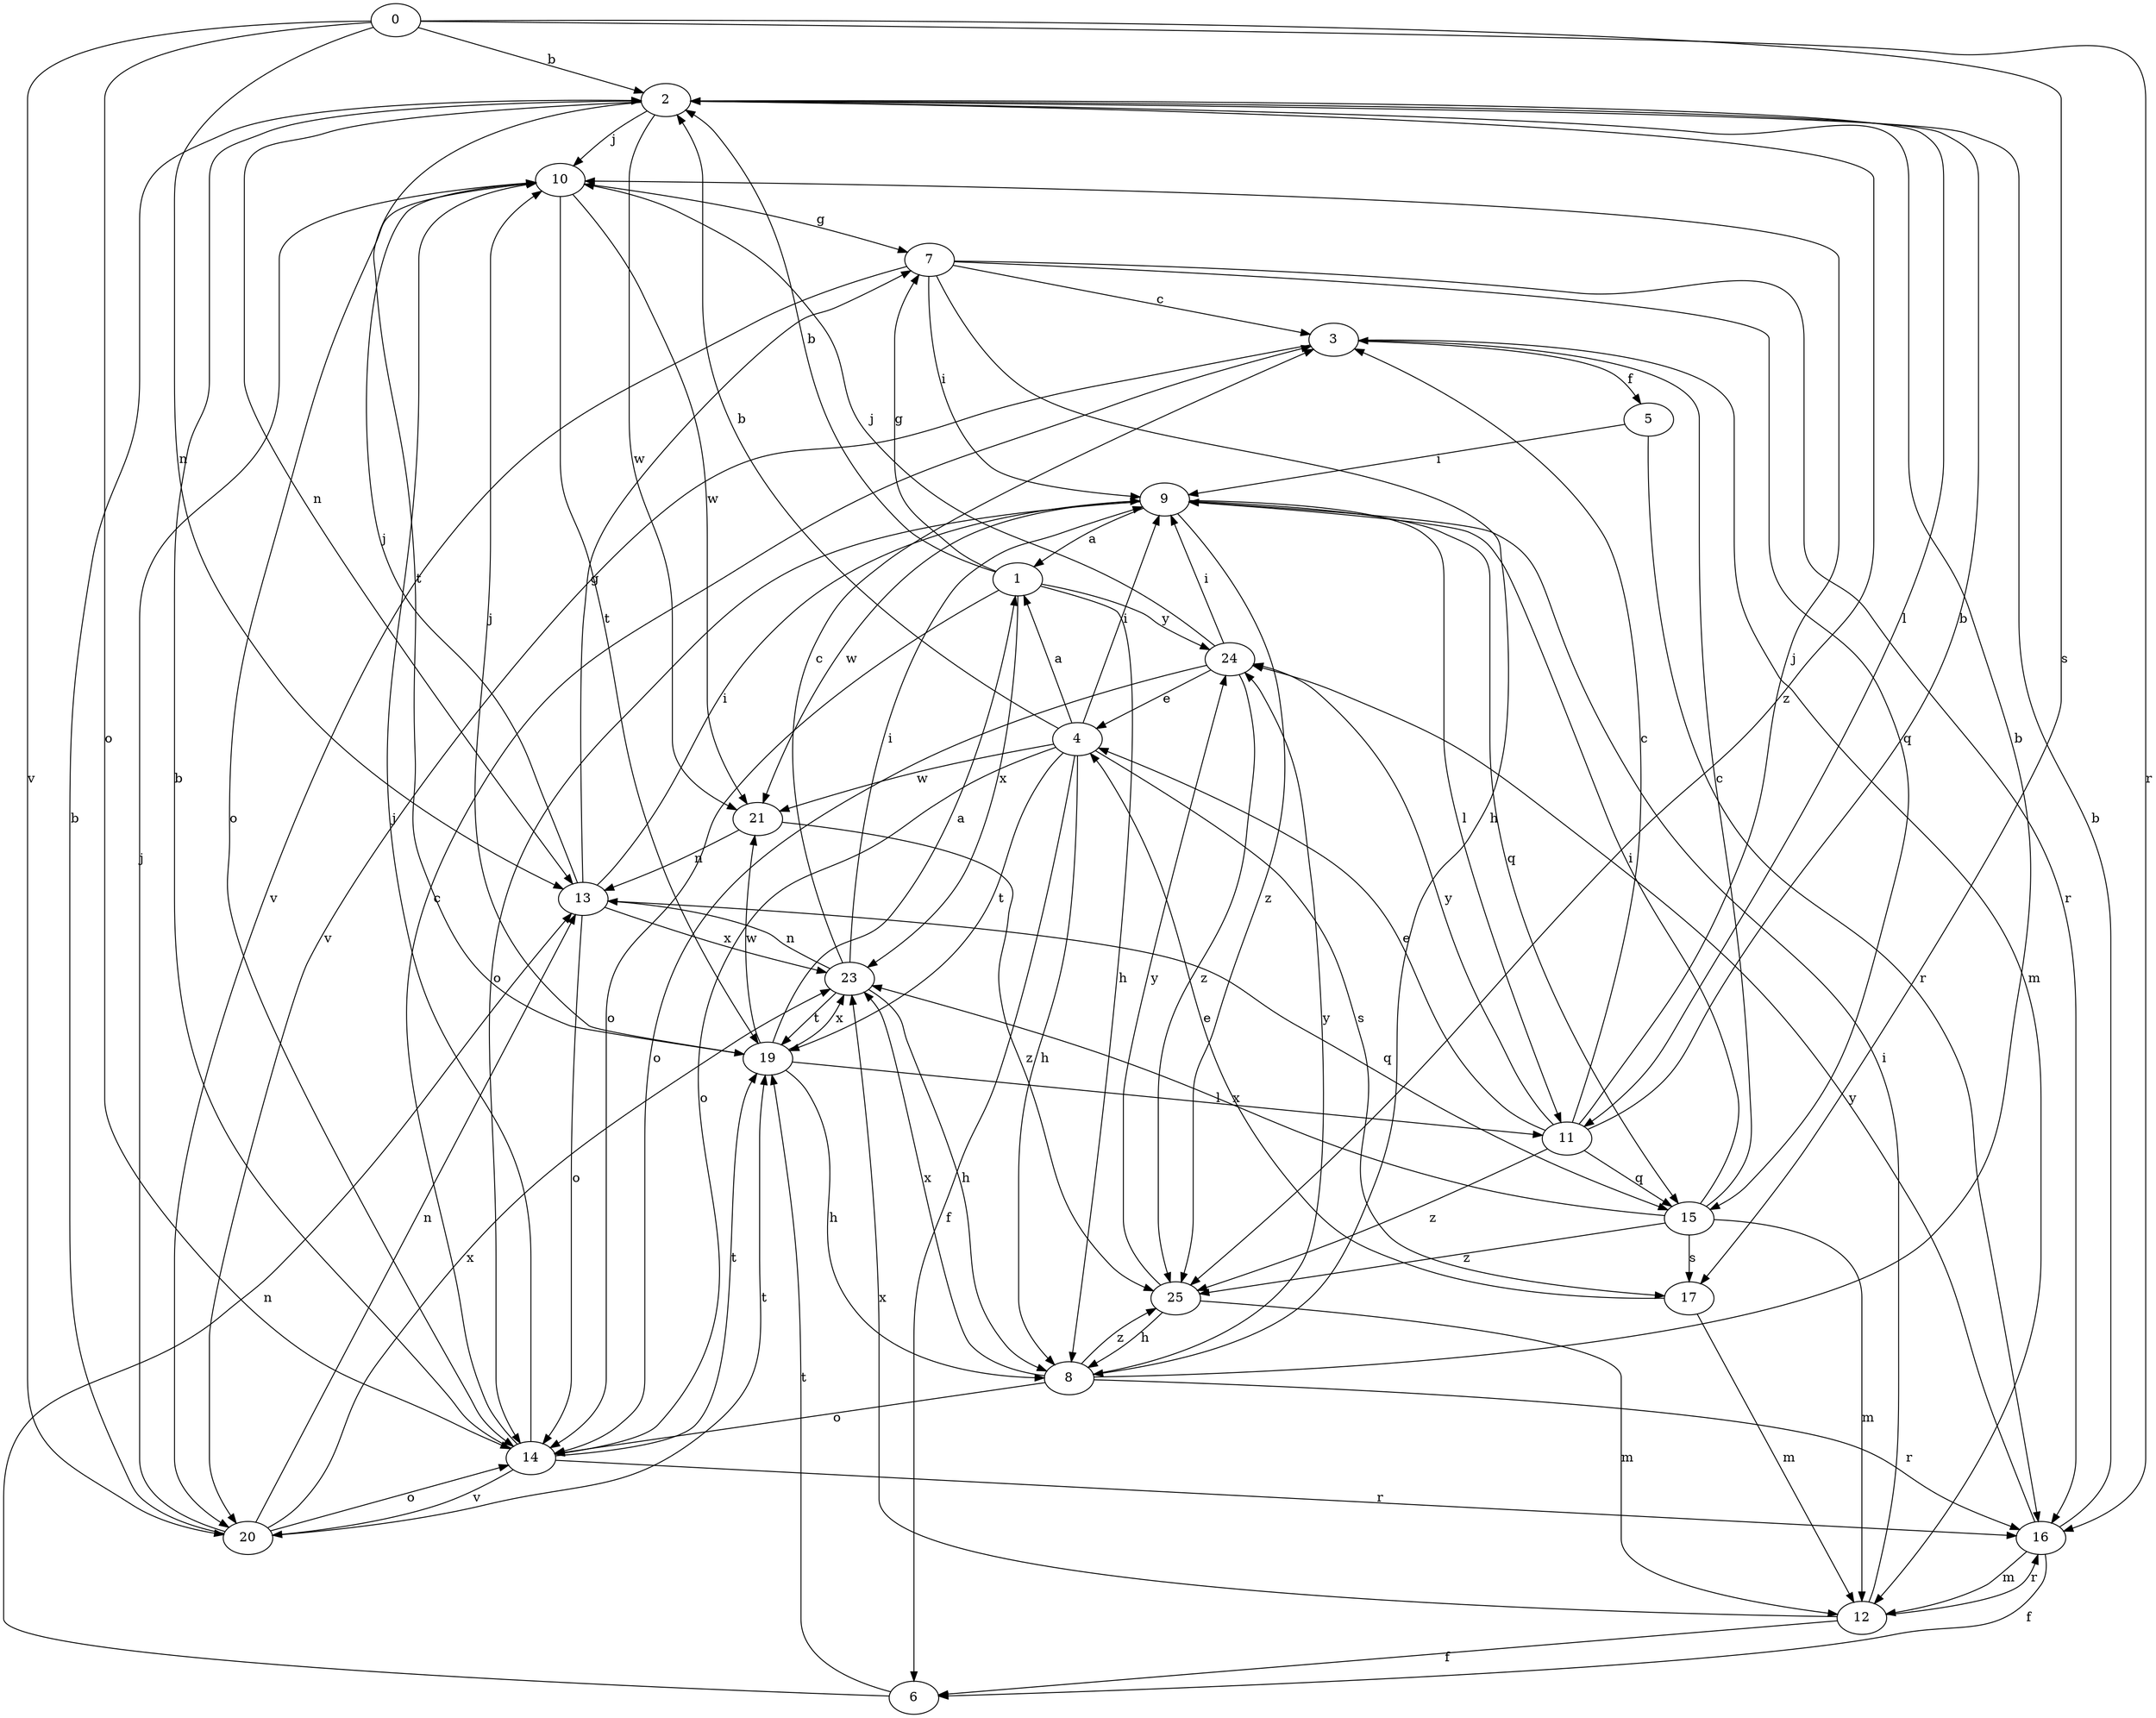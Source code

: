 strict digraph  {
0;
1;
2;
3;
4;
5;
6;
7;
8;
9;
10;
11;
12;
13;
14;
15;
16;
17;
19;
20;
21;
23;
24;
25;
0 -> 2  [label=b];
0 -> 13  [label=n];
0 -> 14  [label=o];
0 -> 16  [label=r];
0 -> 17  [label=s];
0 -> 20  [label=v];
1 -> 2  [label=b];
1 -> 7  [label=g];
1 -> 8  [label=h];
1 -> 14  [label=o];
1 -> 23  [label=x];
1 -> 24  [label=y];
2 -> 10  [label=j];
2 -> 11  [label=l];
2 -> 13  [label=n];
2 -> 19  [label=t];
2 -> 21  [label=w];
2 -> 25  [label=z];
3 -> 5  [label=f];
3 -> 12  [label=m];
3 -> 20  [label=v];
4 -> 1  [label=a];
4 -> 2  [label=b];
4 -> 6  [label=f];
4 -> 8  [label=h];
4 -> 9  [label=i];
4 -> 14  [label=o];
4 -> 17  [label=s];
4 -> 19  [label=t];
4 -> 21  [label=w];
5 -> 9  [label=i];
5 -> 16  [label=r];
6 -> 13  [label=n];
6 -> 19  [label=t];
7 -> 3  [label=c];
7 -> 8  [label=h];
7 -> 9  [label=i];
7 -> 15  [label=q];
7 -> 16  [label=r];
7 -> 20  [label=v];
8 -> 2  [label=b];
8 -> 14  [label=o];
8 -> 16  [label=r];
8 -> 23  [label=x];
8 -> 24  [label=y];
8 -> 25  [label=z];
9 -> 1  [label=a];
9 -> 11  [label=l];
9 -> 14  [label=o];
9 -> 15  [label=q];
9 -> 21  [label=w];
9 -> 25  [label=z];
10 -> 7  [label=g];
10 -> 14  [label=o];
10 -> 19  [label=t];
10 -> 21  [label=w];
11 -> 2  [label=b];
11 -> 3  [label=c];
11 -> 4  [label=e];
11 -> 10  [label=j];
11 -> 15  [label=q];
11 -> 24  [label=y];
11 -> 25  [label=z];
12 -> 6  [label=f];
12 -> 9  [label=i];
12 -> 16  [label=r];
12 -> 23  [label=x];
13 -> 7  [label=g];
13 -> 9  [label=i];
13 -> 10  [label=j];
13 -> 14  [label=o];
13 -> 15  [label=q];
13 -> 23  [label=x];
14 -> 2  [label=b];
14 -> 3  [label=c];
14 -> 10  [label=j];
14 -> 16  [label=r];
14 -> 19  [label=t];
14 -> 20  [label=v];
15 -> 3  [label=c];
15 -> 9  [label=i];
15 -> 12  [label=m];
15 -> 17  [label=s];
15 -> 23  [label=x];
15 -> 25  [label=z];
16 -> 2  [label=b];
16 -> 6  [label=f];
16 -> 12  [label=m];
16 -> 24  [label=y];
17 -> 4  [label=e];
17 -> 12  [label=m];
19 -> 1  [label=a];
19 -> 8  [label=h];
19 -> 10  [label=j];
19 -> 11  [label=l];
19 -> 21  [label=w];
19 -> 23  [label=x];
20 -> 2  [label=b];
20 -> 10  [label=j];
20 -> 13  [label=n];
20 -> 14  [label=o];
20 -> 19  [label=t];
20 -> 23  [label=x];
21 -> 13  [label=n];
21 -> 25  [label=z];
23 -> 3  [label=c];
23 -> 8  [label=h];
23 -> 9  [label=i];
23 -> 13  [label=n];
23 -> 19  [label=t];
24 -> 4  [label=e];
24 -> 9  [label=i];
24 -> 10  [label=j];
24 -> 14  [label=o];
24 -> 25  [label=z];
25 -> 8  [label=h];
25 -> 12  [label=m];
25 -> 24  [label=y];
}
